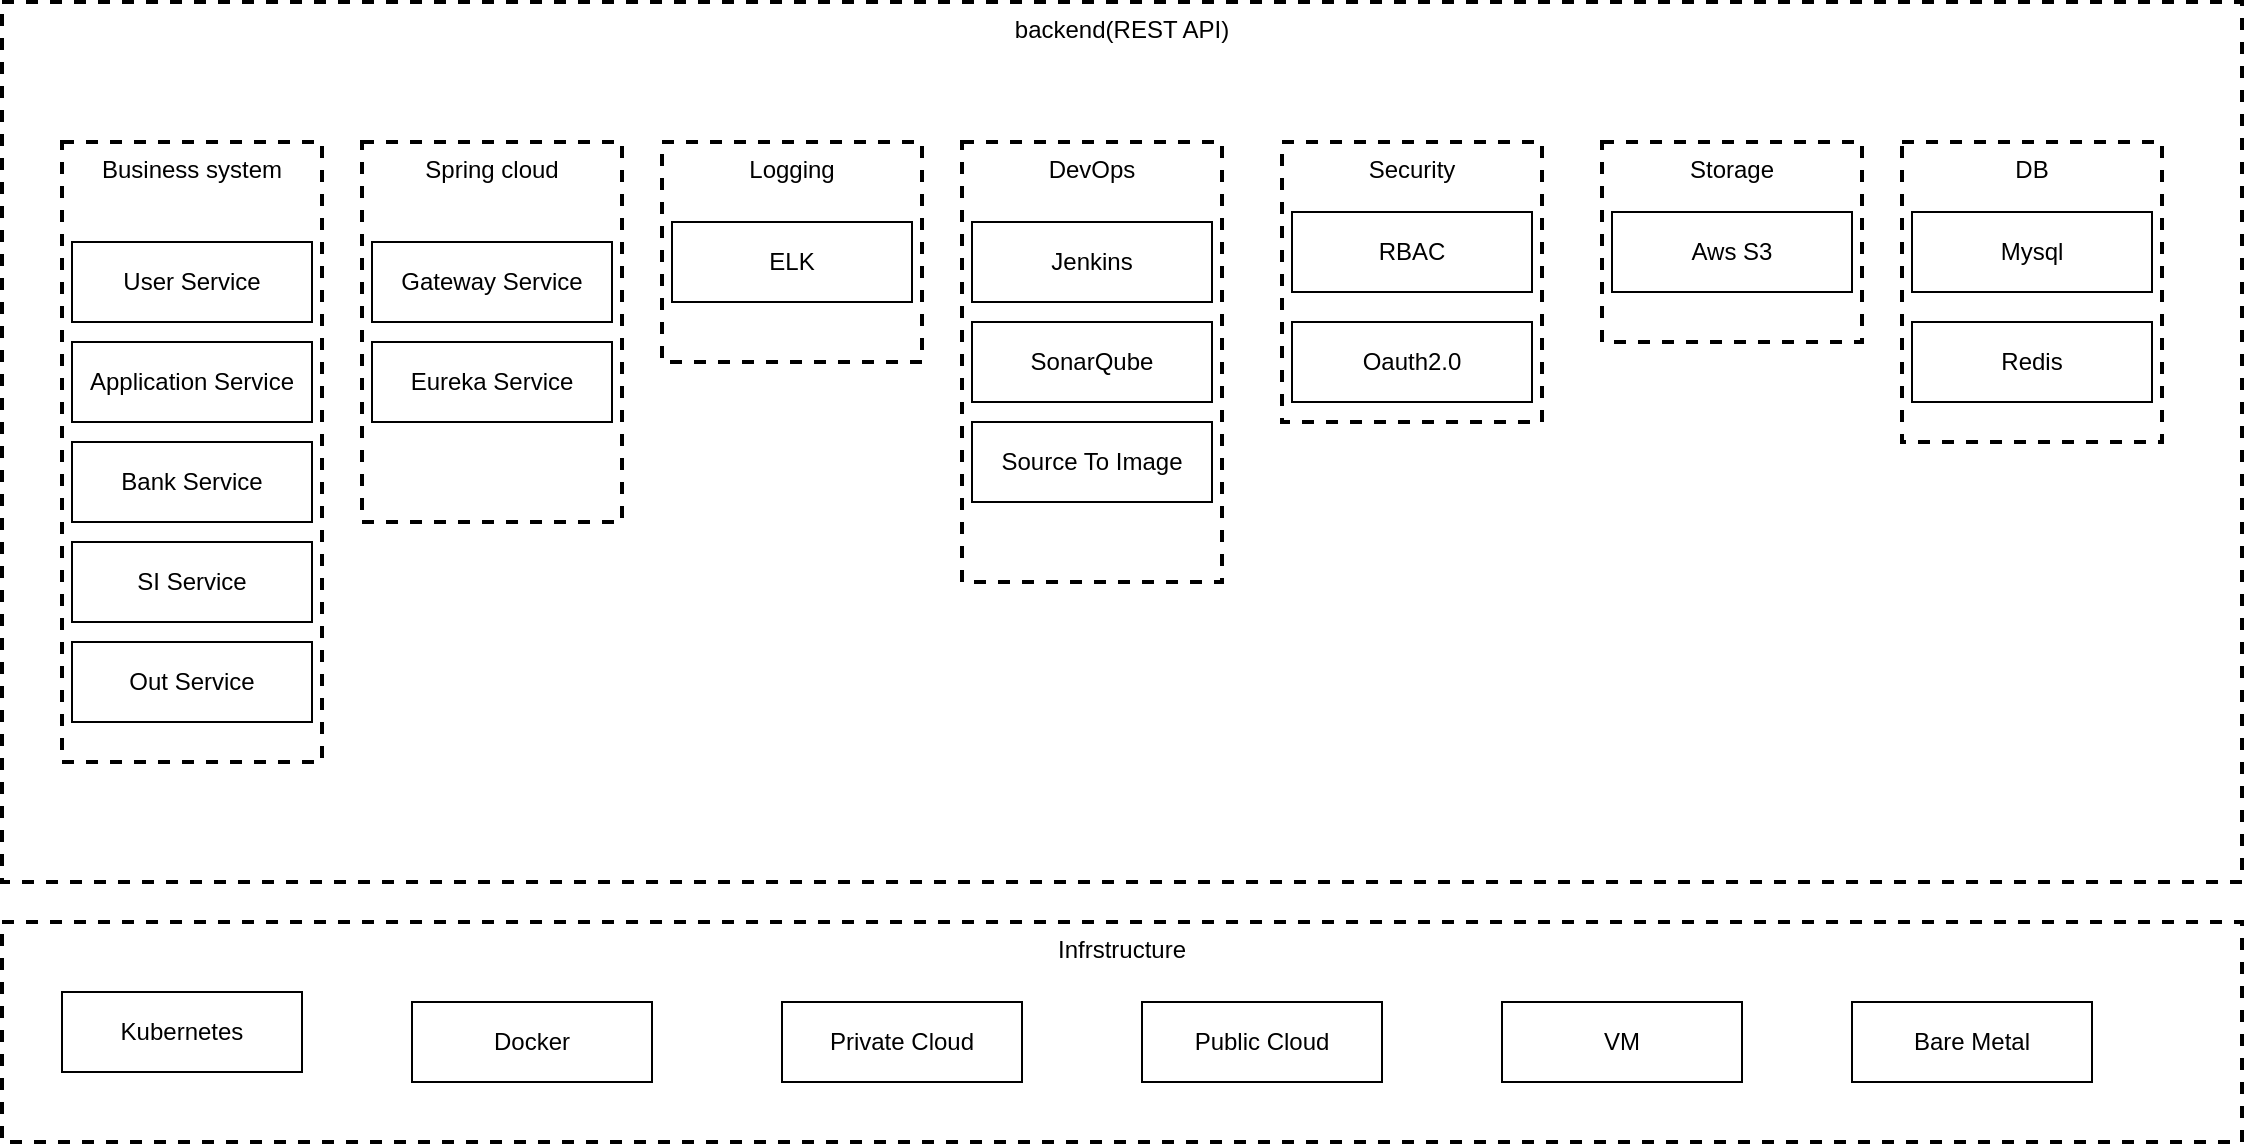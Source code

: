 <mxfile version="20.4.0" type="github">
  <diagram id="OInQUNuNO3AYRQuPPQoJ" name="第 1 页">
    <mxGraphModel dx="1155" dy="694" grid="1" gridSize="10" guides="1" tooltips="1" connect="1" arrows="1" fold="1" page="1" pageScale="1" pageWidth="1100" pageHeight="850" math="0" shadow="0">
      <root>
        <mxCell id="0" />
        <mxCell id="1" parent="0" />
        <mxCell id="c69Hro142BYg-FE61Mr1-2" value="&lt;span style=&quot;font-weight: 400;&quot;&gt;backend(REST API)&lt;/span&gt;" style="rounded=0;whiteSpace=wrap;html=1;dashed=1;strokeWidth=2;fillColor=none;verticalAlign=top;fontStyle=1" vertex="1" parent="1">
          <mxGeometry x="90" y="40" width="1120" height="440" as="geometry" />
        </mxCell>
        <mxCell id="c69Hro142BYg-FE61Mr1-3" value="&lt;div&gt;&lt;span style=&quot;font-weight: 400;&quot;&gt;Business system&lt;/span&gt;&lt;/div&gt;" style="rounded=0;whiteSpace=wrap;html=1;dashed=1;strokeWidth=2;fillColor=none;verticalAlign=top;fontStyle=1" vertex="1" parent="1">
          <mxGeometry x="120" y="110" width="130" height="310" as="geometry" />
        </mxCell>
        <mxCell id="c69Hro142BYg-FE61Mr1-4" value="User Service" style="rounded=0;whiteSpace=wrap;html=1;fillColor=none;" vertex="1" parent="1">
          <mxGeometry x="125" y="160" width="120" height="40" as="geometry" />
        </mxCell>
        <mxCell id="c69Hro142BYg-FE61Mr1-5" value="Application Service" style="rounded=0;whiteSpace=wrap;html=1;fillColor=none;" vertex="1" parent="1">
          <mxGeometry x="125" y="210" width="120" height="40" as="geometry" />
        </mxCell>
        <mxCell id="c69Hro142BYg-FE61Mr1-6" value="Bank Service" style="rounded=0;whiteSpace=wrap;html=1;fillColor=none;" vertex="1" parent="1">
          <mxGeometry x="125" y="260" width="120" height="40" as="geometry" />
        </mxCell>
        <mxCell id="c69Hro142BYg-FE61Mr1-7" value="SI Service" style="rounded=0;whiteSpace=wrap;html=1;fillColor=none;" vertex="1" parent="1">
          <mxGeometry x="125" y="310" width="120" height="40" as="geometry" />
        </mxCell>
        <mxCell id="c69Hro142BYg-FE61Mr1-8" value="Out&amp;nbsp;Service" style="rounded=0;whiteSpace=wrap;html=1;fillColor=none;" vertex="1" parent="1">
          <mxGeometry x="125" y="360" width="120" height="40" as="geometry" />
        </mxCell>
        <mxCell id="c69Hro142BYg-FE61Mr1-9" value="&lt;div&gt;&lt;span style=&quot;font-weight: 400;&quot;&gt;Spring cloud&lt;/span&gt;&lt;/div&gt;" style="rounded=0;whiteSpace=wrap;html=1;dashed=1;strokeWidth=2;fillColor=none;verticalAlign=top;fontStyle=1" vertex="1" parent="1">
          <mxGeometry x="270" y="110" width="130" height="190" as="geometry" />
        </mxCell>
        <mxCell id="c69Hro142BYg-FE61Mr1-10" value="Gateway Service" style="rounded=0;whiteSpace=wrap;html=1;fillColor=none;" vertex="1" parent="1">
          <mxGeometry x="275" y="160" width="120" height="40" as="geometry" />
        </mxCell>
        <mxCell id="c69Hro142BYg-FE61Mr1-11" value="Eureka Service" style="rounded=0;whiteSpace=wrap;html=1;fillColor=none;" vertex="1" parent="1">
          <mxGeometry x="275" y="210" width="120" height="40" as="geometry" />
        </mxCell>
        <mxCell id="c69Hro142BYg-FE61Mr1-13" value="&lt;div&gt;&lt;span style=&quot;font-weight: 400;&quot;&gt;Logging&lt;/span&gt;&lt;/div&gt;" style="rounded=0;whiteSpace=wrap;html=1;dashed=1;strokeWidth=2;fillColor=none;verticalAlign=top;fontStyle=1" vertex="1" parent="1">
          <mxGeometry x="420" y="110" width="130" height="110" as="geometry" />
        </mxCell>
        <mxCell id="c69Hro142BYg-FE61Mr1-14" value="ELK" style="rounded=0;whiteSpace=wrap;html=1;fillColor=none;" vertex="1" parent="1">
          <mxGeometry x="425" y="150" width="120" height="40" as="geometry" />
        </mxCell>
        <mxCell id="c69Hro142BYg-FE61Mr1-16" value="&lt;div&gt;&lt;span style=&quot;font-weight: 400;&quot;&gt;DevOps&lt;/span&gt;&lt;/div&gt;" style="rounded=0;whiteSpace=wrap;html=1;dashed=1;strokeWidth=2;fillColor=none;verticalAlign=top;fontStyle=1" vertex="1" parent="1">
          <mxGeometry x="570" y="110" width="130" height="220" as="geometry" />
        </mxCell>
        <mxCell id="c69Hro142BYg-FE61Mr1-17" value="Jenkins" style="rounded=0;whiteSpace=wrap;html=1;fillColor=none;" vertex="1" parent="1">
          <mxGeometry x="575" y="150" width="120" height="40" as="geometry" />
        </mxCell>
        <mxCell id="c69Hro142BYg-FE61Mr1-18" value="SonarQube" style="rounded=0;whiteSpace=wrap;html=1;fillColor=none;" vertex="1" parent="1">
          <mxGeometry x="575" y="200" width="120" height="40" as="geometry" />
        </mxCell>
        <mxCell id="c69Hro142BYg-FE61Mr1-19" value="Source To Image" style="rounded=0;whiteSpace=wrap;html=1;fillColor=none;" vertex="1" parent="1">
          <mxGeometry x="575" y="250" width="120" height="40" as="geometry" />
        </mxCell>
        <mxCell id="c69Hro142BYg-FE61Mr1-23" value="&lt;div&gt;&lt;span style=&quot;font-weight: 400;&quot;&gt;Security&lt;/span&gt;&lt;/div&gt;" style="rounded=0;whiteSpace=wrap;html=1;dashed=1;strokeWidth=2;fillColor=none;verticalAlign=top;fontStyle=1" vertex="1" parent="1">
          <mxGeometry x="730" y="110" width="130" height="140" as="geometry" />
        </mxCell>
        <mxCell id="c69Hro142BYg-FE61Mr1-24" value="RBAC" style="rounded=0;whiteSpace=wrap;html=1;fillColor=none;" vertex="1" parent="1">
          <mxGeometry x="735" y="145" width="120" height="40" as="geometry" />
        </mxCell>
        <mxCell id="c69Hro142BYg-FE61Mr1-25" value="Oauth2.0" style="rounded=0;whiteSpace=wrap;html=1;fillColor=none;" vertex="1" parent="1">
          <mxGeometry x="735" y="200" width="120" height="40" as="geometry" />
        </mxCell>
        <mxCell id="c69Hro142BYg-FE61Mr1-26" value="&lt;div&gt;&lt;span style=&quot;font-weight: 400;&quot;&gt;Storage&lt;/span&gt;&lt;/div&gt;" style="rounded=0;whiteSpace=wrap;html=1;dashed=1;strokeWidth=2;fillColor=none;verticalAlign=top;fontStyle=1" vertex="1" parent="1">
          <mxGeometry x="890" y="110" width="130" height="100" as="geometry" />
        </mxCell>
        <mxCell id="c69Hro142BYg-FE61Mr1-27" value="Aws S3" style="rounded=0;whiteSpace=wrap;html=1;fillColor=none;" vertex="1" parent="1">
          <mxGeometry x="895" y="145" width="120" height="40" as="geometry" />
        </mxCell>
        <mxCell id="c69Hro142BYg-FE61Mr1-28" value="&lt;div&gt;&lt;span style=&quot;font-weight: 400;&quot;&gt;DB&lt;/span&gt;&lt;/div&gt;" style="rounded=0;whiteSpace=wrap;html=1;dashed=1;strokeWidth=2;fillColor=none;verticalAlign=top;fontStyle=1" vertex="1" parent="1">
          <mxGeometry x="1040" y="110" width="130" height="150" as="geometry" />
        </mxCell>
        <mxCell id="c69Hro142BYg-FE61Mr1-29" value="Mysql" style="rounded=0;whiteSpace=wrap;html=1;fillColor=none;" vertex="1" parent="1">
          <mxGeometry x="1045" y="145" width="120" height="40" as="geometry" />
        </mxCell>
        <mxCell id="c69Hro142BYg-FE61Mr1-30" value="Redis" style="rounded=0;whiteSpace=wrap;html=1;fillColor=none;" vertex="1" parent="1">
          <mxGeometry x="1045" y="200" width="120" height="40" as="geometry" />
        </mxCell>
        <mxCell id="c69Hro142BYg-FE61Mr1-31" value="&lt;span style=&quot;font-weight: 400;&quot;&gt;Infrstructure&lt;/span&gt;" style="rounded=0;whiteSpace=wrap;html=1;dashed=1;strokeWidth=2;fillColor=none;verticalAlign=top;fontStyle=1" vertex="1" parent="1">
          <mxGeometry x="90" y="500" width="1120" height="110" as="geometry" />
        </mxCell>
        <mxCell id="c69Hro142BYg-FE61Mr1-32" value="Kubernetes" style="rounded=0;whiteSpace=wrap;html=1;fillColor=none;" vertex="1" parent="1">
          <mxGeometry x="120" y="535" width="120" height="40" as="geometry" />
        </mxCell>
        <mxCell id="c69Hro142BYg-FE61Mr1-33" value="Private Cloud" style="rounded=0;whiteSpace=wrap;html=1;fillColor=none;" vertex="1" parent="1">
          <mxGeometry x="480" y="540" width="120" height="40" as="geometry" />
        </mxCell>
        <mxCell id="c69Hro142BYg-FE61Mr1-34" value="Public Cloud" style="rounded=0;whiteSpace=wrap;html=1;fillColor=none;" vertex="1" parent="1">
          <mxGeometry x="660" y="540" width="120" height="40" as="geometry" />
        </mxCell>
        <mxCell id="c69Hro142BYg-FE61Mr1-35" value="VM" style="rounded=0;whiteSpace=wrap;html=1;fillColor=none;" vertex="1" parent="1">
          <mxGeometry x="840" y="540" width="120" height="40" as="geometry" />
        </mxCell>
        <mxCell id="c69Hro142BYg-FE61Mr1-36" value="Bare Metal" style="rounded=0;whiteSpace=wrap;html=1;fillColor=none;" vertex="1" parent="1">
          <mxGeometry x="1015" y="540" width="120" height="40" as="geometry" />
        </mxCell>
        <mxCell id="c69Hro142BYg-FE61Mr1-38" value="Docker" style="rounded=0;whiteSpace=wrap;html=1;fillColor=none;" vertex="1" parent="1">
          <mxGeometry x="295" y="540" width="120" height="40" as="geometry" />
        </mxCell>
      </root>
    </mxGraphModel>
  </diagram>
</mxfile>
